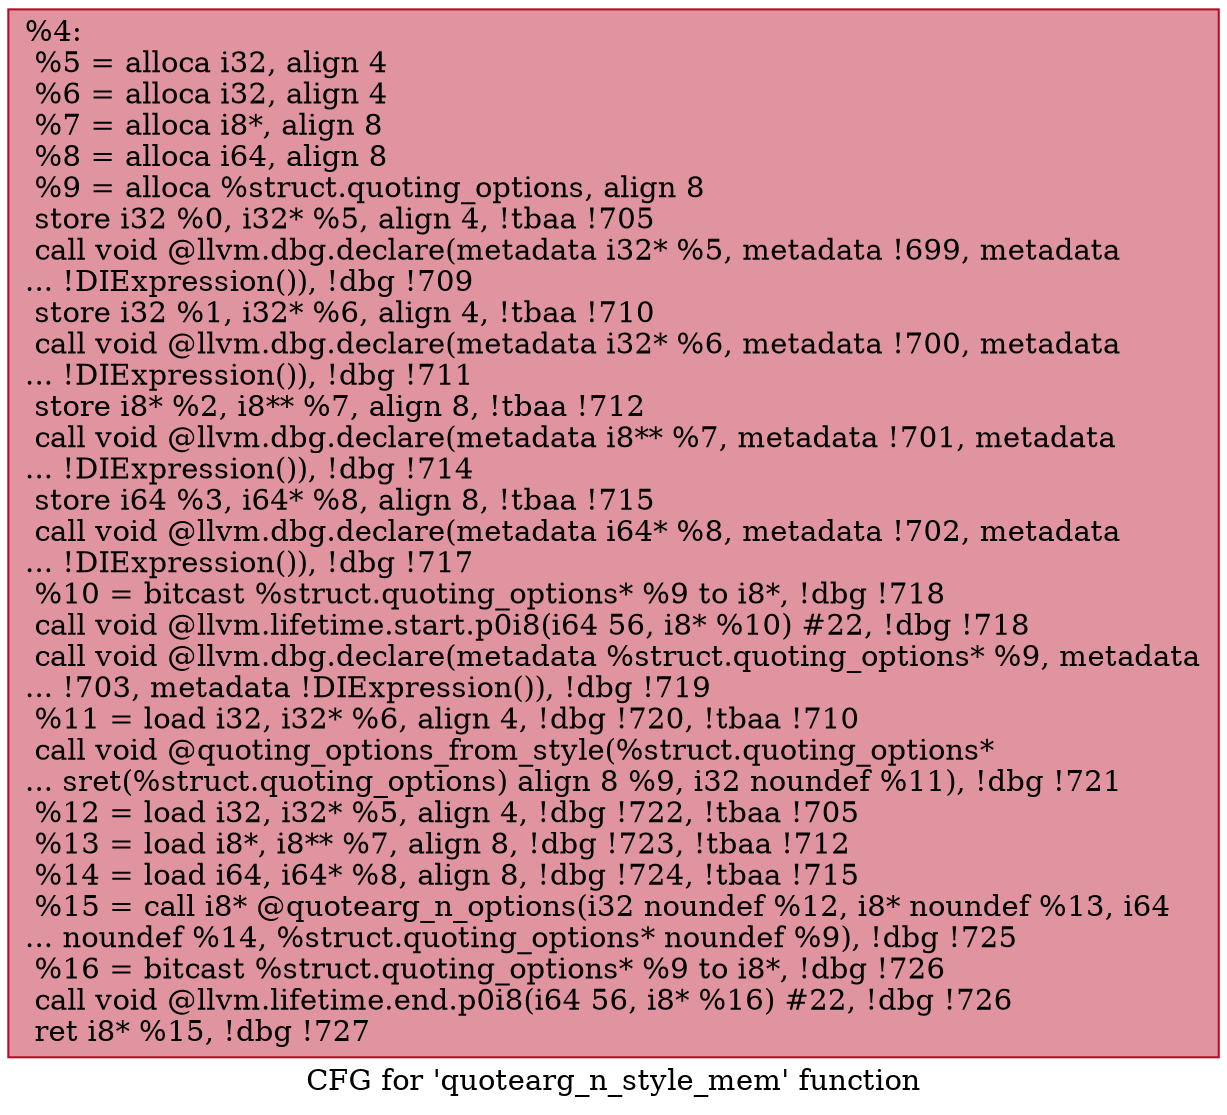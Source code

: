 digraph "CFG for 'quotearg_n_style_mem' function" {
	label="CFG for 'quotearg_n_style_mem' function";

	Node0x1955a50 [shape=record,color="#b70d28ff", style=filled, fillcolor="#b70d2870",label="{%4:\l  %5 = alloca i32, align 4\l  %6 = alloca i32, align 4\l  %7 = alloca i8*, align 8\l  %8 = alloca i64, align 8\l  %9 = alloca %struct.quoting_options, align 8\l  store i32 %0, i32* %5, align 4, !tbaa !705\l  call void @llvm.dbg.declare(metadata i32* %5, metadata !699, metadata\l... !DIExpression()), !dbg !709\l  store i32 %1, i32* %6, align 4, !tbaa !710\l  call void @llvm.dbg.declare(metadata i32* %6, metadata !700, metadata\l... !DIExpression()), !dbg !711\l  store i8* %2, i8** %7, align 8, !tbaa !712\l  call void @llvm.dbg.declare(metadata i8** %7, metadata !701, metadata\l... !DIExpression()), !dbg !714\l  store i64 %3, i64* %8, align 8, !tbaa !715\l  call void @llvm.dbg.declare(metadata i64* %8, metadata !702, metadata\l... !DIExpression()), !dbg !717\l  %10 = bitcast %struct.quoting_options* %9 to i8*, !dbg !718\l  call void @llvm.lifetime.start.p0i8(i64 56, i8* %10) #22, !dbg !718\l  call void @llvm.dbg.declare(metadata %struct.quoting_options* %9, metadata\l... !703, metadata !DIExpression()), !dbg !719\l  %11 = load i32, i32* %6, align 4, !dbg !720, !tbaa !710\l  call void @quoting_options_from_style(%struct.quoting_options*\l... sret(%struct.quoting_options) align 8 %9, i32 noundef %11), !dbg !721\l  %12 = load i32, i32* %5, align 4, !dbg !722, !tbaa !705\l  %13 = load i8*, i8** %7, align 8, !dbg !723, !tbaa !712\l  %14 = load i64, i64* %8, align 8, !dbg !724, !tbaa !715\l  %15 = call i8* @quotearg_n_options(i32 noundef %12, i8* noundef %13, i64\l... noundef %14, %struct.quoting_options* noundef %9), !dbg !725\l  %16 = bitcast %struct.quoting_options* %9 to i8*, !dbg !726\l  call void @llvm.lifetime.end.p0i8(i64 56, i8* %16) #22, !dbg !726\l  ret i8* %15, !dbg !727\l}"];
}
